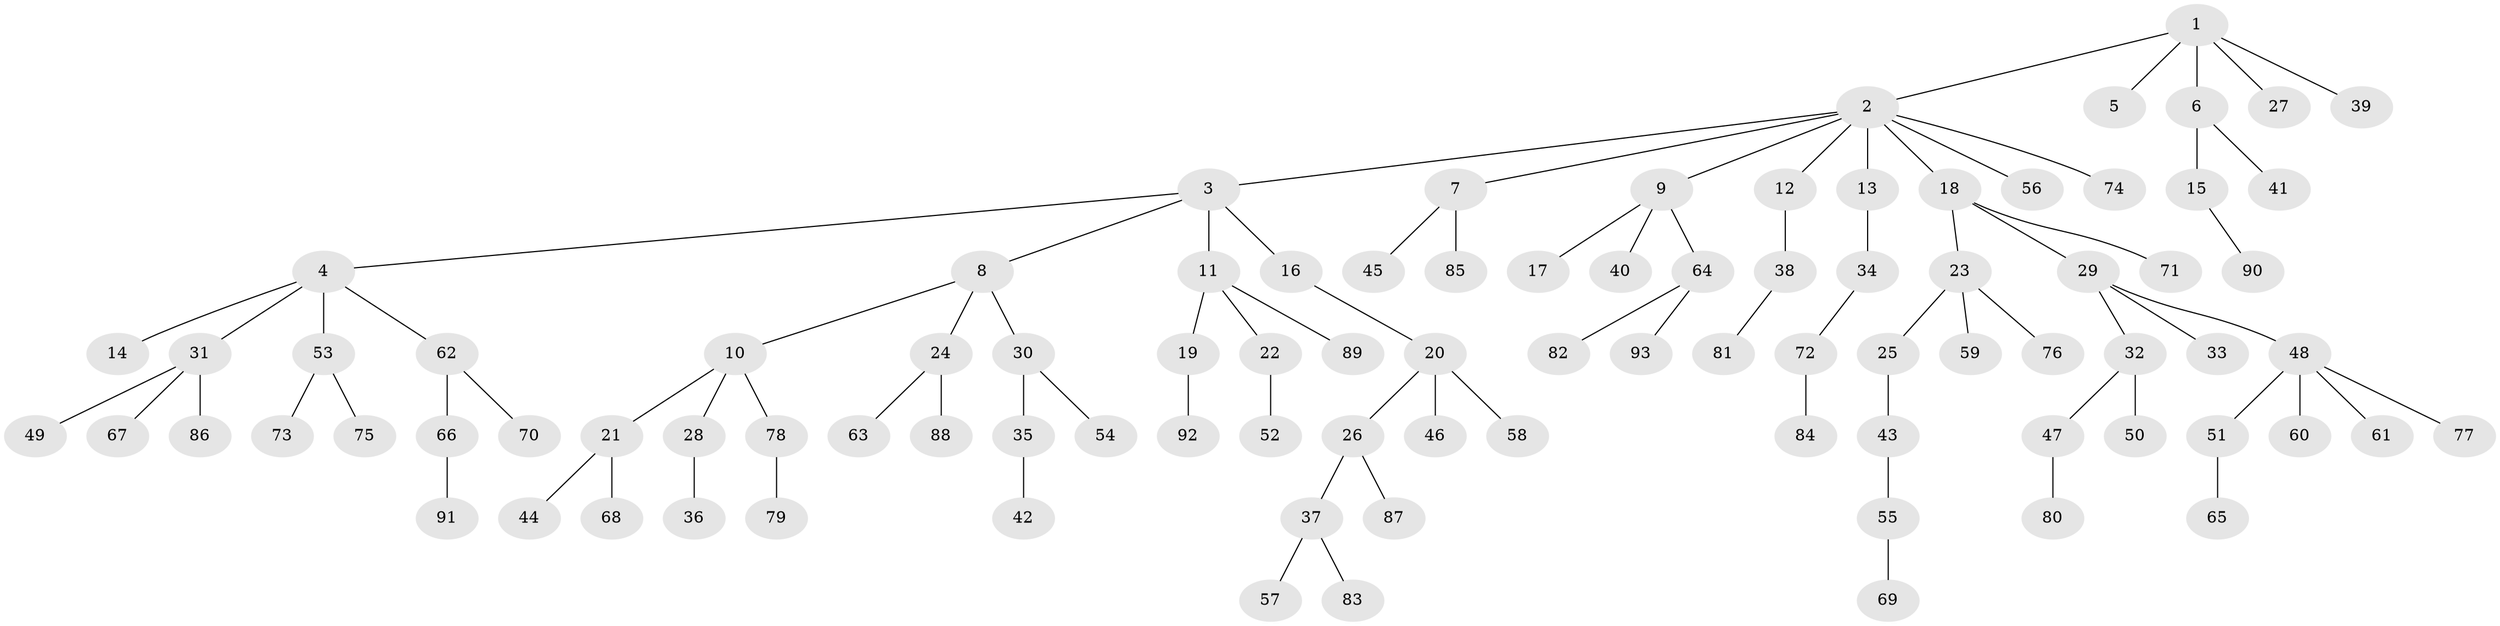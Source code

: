 // coarse degree distribution, {3: 0.14285714285714285, 6: 0.04081632653061224, 4: 0.061224489795918366, 2: 0.2857142857142857, 1: 0.46938775510204084}
// Generated by graph-tools (version 1.1) at 2025/51/03/04/25 22:51:38]
// undirected, 93 vertices, 92 edges
graph export_dot {
  node [color=gray90,style=filled];
  1;
  2;
  3;
  4;
  5;
  6;
  7;
  8;
  9;
  10;
  11;
  12;
  13;
  14;
  15;
  16;
  17;
  18;
  19;
  20;
  21;
  22;
  23;
  24;
  25;
  26;
  27;
  28;
  29;
  30;
  31;
  32;
  33;
  34;
  35;
  36;
  37;
  38;
  39;
  40;
  41;
  42;
  43;
  44;
  45;
  46;
  47;
  48;
  49;
  50;
  51;
  52;
  53;
  54;
  55;
  56;
  57;
  58;
  59;
  60;
  61;
  62;
  63;
  64;
  65;
  66;
  67;
  68;
  69;
  70;
  71;
  72;
  73;
  74;
  75;
  76;
  77;
  78;
  79;
  80;
  81;
  82;
  83;
  84;
  85;
  86;
  87;
  88;
  89;
  90;
  91;
  92;
  93;
  1 -- 2;
  1 -- 5;
  1 -- 6;
  1 -- 27;
  1 -- 39;
  2 -- 3;
  2 -- 7;
  2 -- 9;
  2 -- 12;
  2 -- 13;
  2 -- 18;
  2 -- 56;
  2 -- 74;
  3 -- 4;
  3 -- 8;
  3 -- 11;
  3 -- 16;
  4 -- 14;
  4 -- 31;
  4 -- 53;
  4 -- 62;
  6 -- 15;
  6 -- 41;
  7 -- 45;
  7 -- 85;
  8 -- 10;
  8 -- 24;
  8 -- 30;
  9 -- 17;
  9 -- 40;
  9 -- 64;
  10 -- 21;
  10 -- 28;
  10 -- 78;
  11 -- 19;
  11 -- 22;
  11 -- 89;
  12 -- 38;
  13 -- 34;
  15 -- 90;
  16 -- 20;
  18 -- 23;
  18 -- 29;
  18 -- 71;
  19 -- 92;
  20 -- 26;
  20 -- 46;
  20 -- 58;
  21 -- 44;
  21 -- 68;
  22 -- 52;
  23 -- 25;
  23 -- 59;
  23 -- 76;
  24 -- 63;
  24 -- 88;
  25 -- 43;
  26 -- 37;
  26 -- 87;
  28 -- 36;
  29 -- 32;
  29 -- 33;
  29 -- 48;
  30 -- 35;
  30 -- 54;
  31 -- 49;
  31 -- 67;
  31 -- 86;
  32 -- 47;
  32 -- 50;
  34 -- 72;
  35 -- 42;
  37 -- 57;
  37 -- 83;
  38 -- 81;
  43 -- 55;
  47 -- 80;
  48 -- 51;
  48 -- 60;
  48 -- 61;
  48 -- 77;
  51 -- 65;
  53 -- 73;
  53 -- 75;
  55 -- 69;
  62 -- 66;
  62 -- 70;
  64 -- 82;
  64 -- 93;
  66 -- 91;
  72 -- 84;
  78 -- 79;
}
